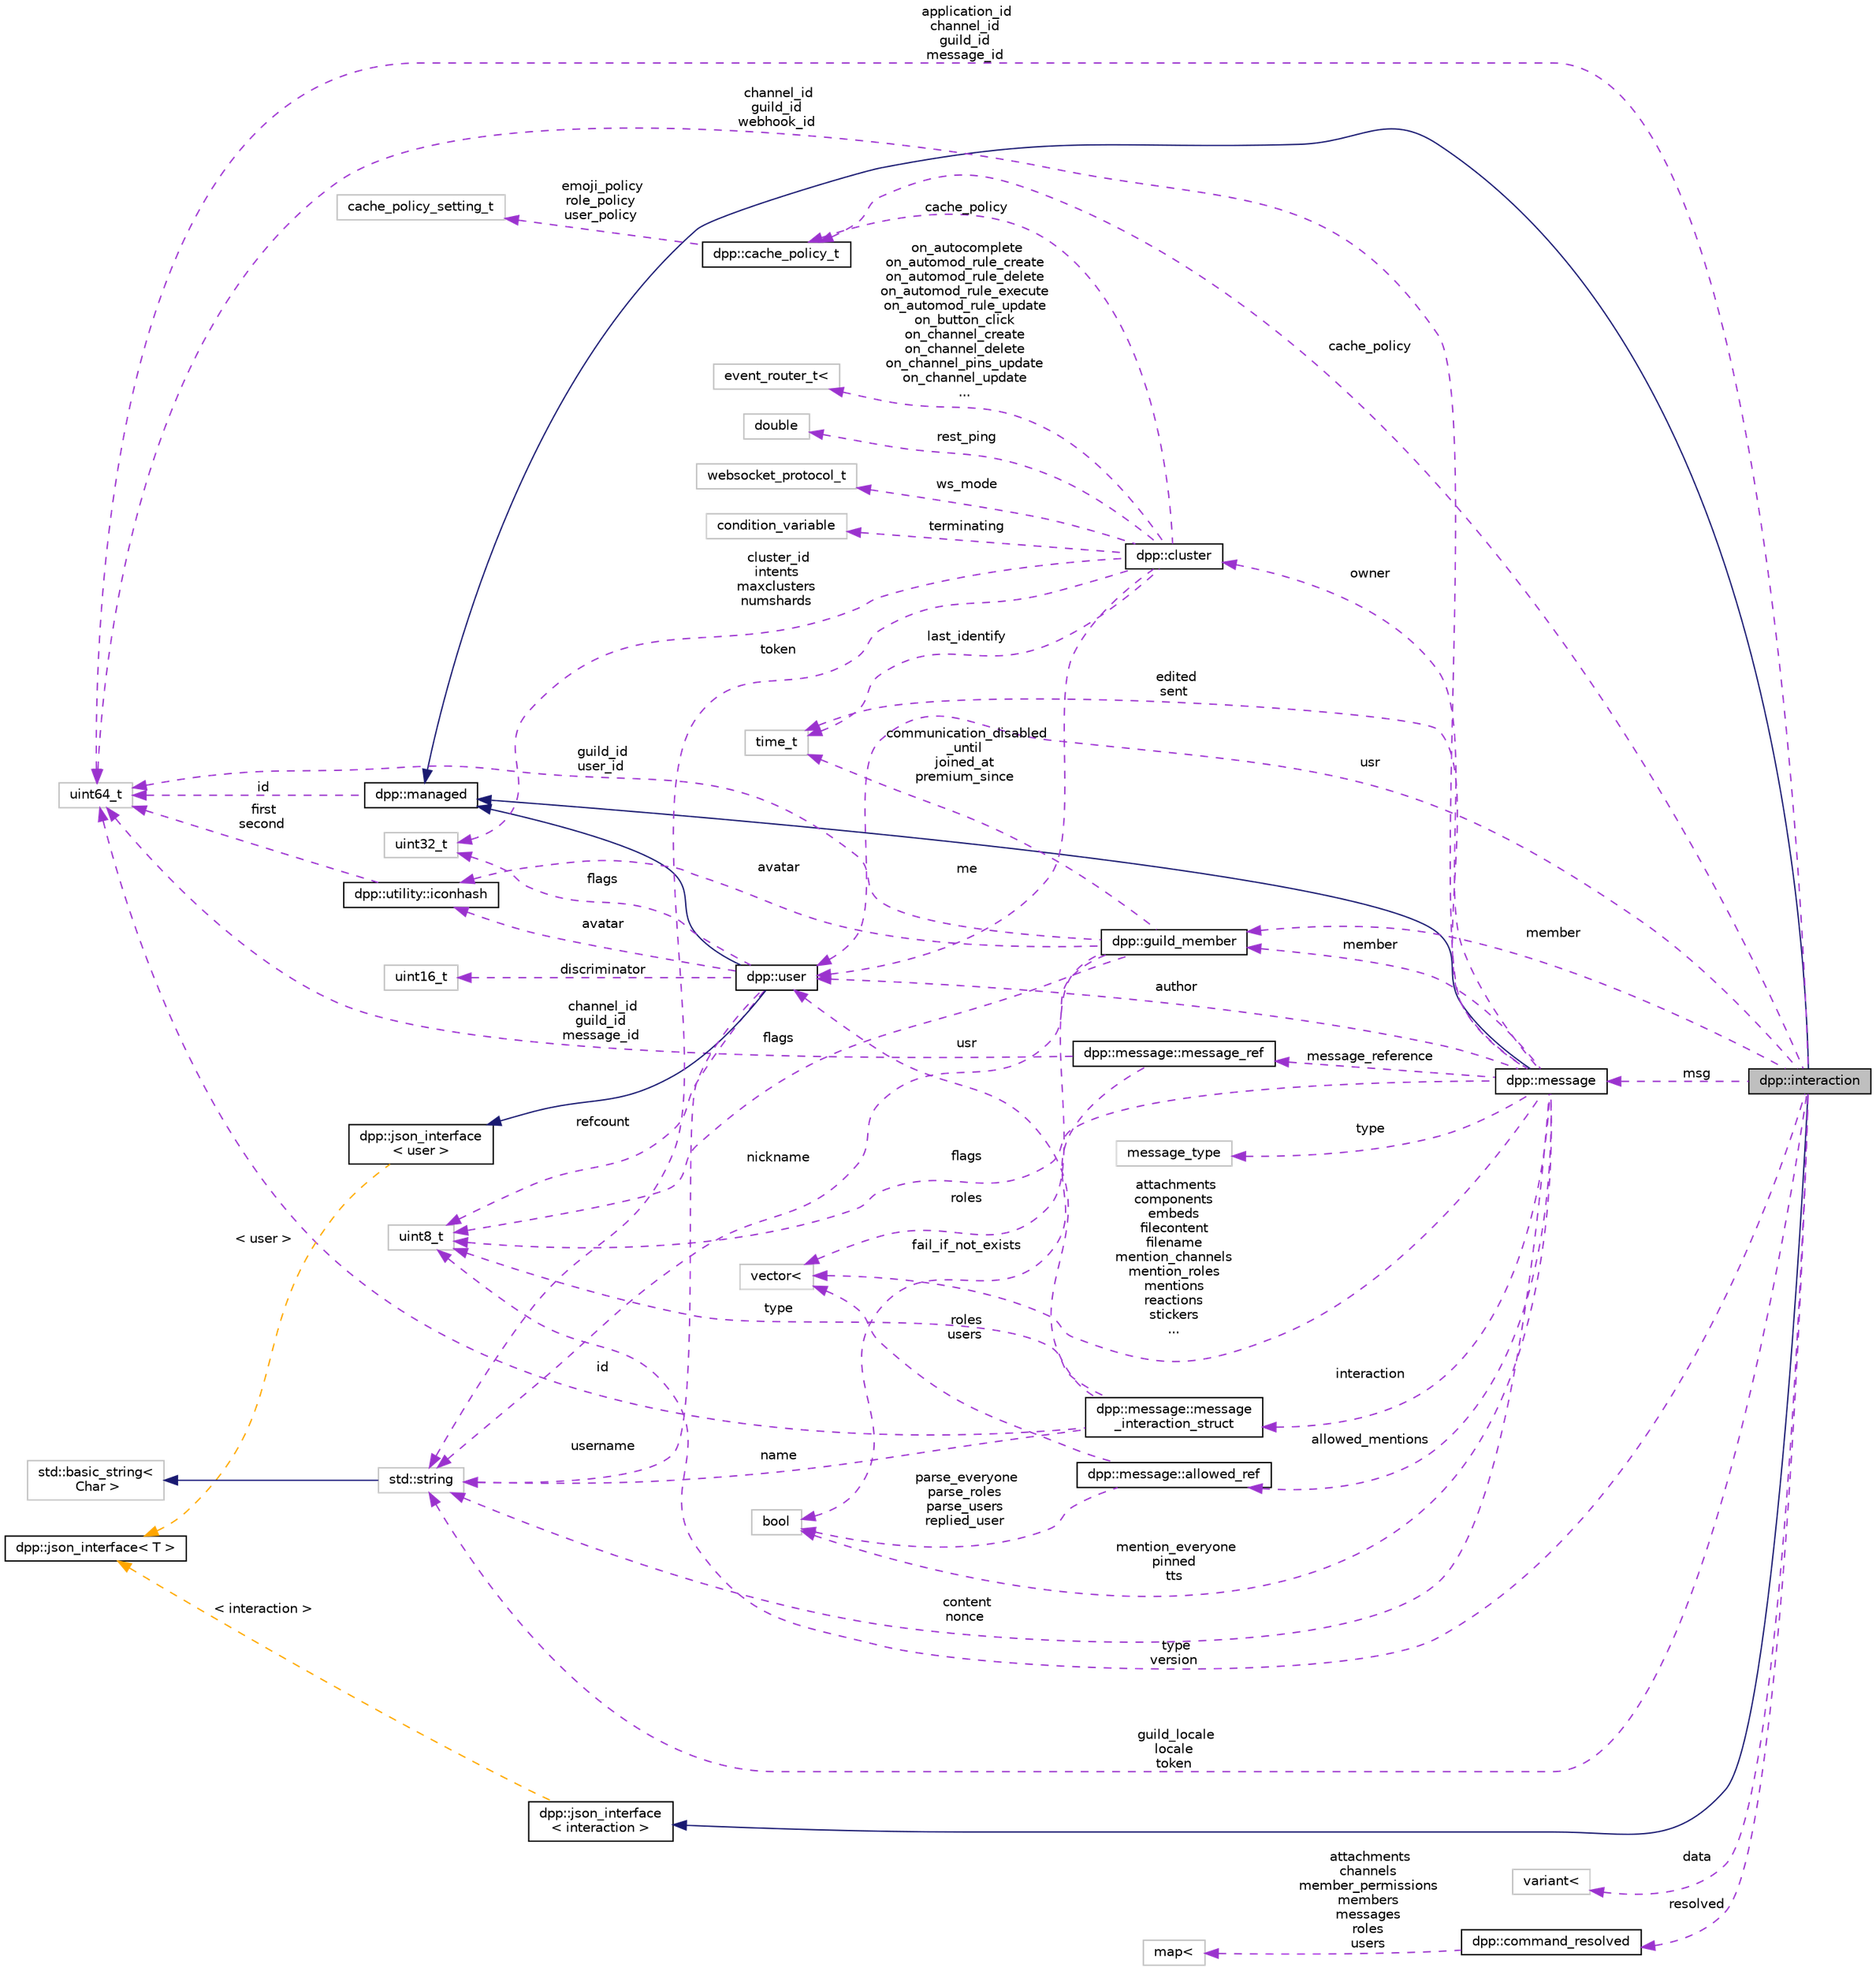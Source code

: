 digraph "dpp::interaction"
{
 // INTERACTIVE_SVG=YES
 // LATEX_PDF_SIZE
  bgcolor="transparent";
  edge [fontname="Helvetica",fontsize="10",labelfontname="Helvetica",labelfontsize="10"];
  node [fontname="Helvetica",fontsize="10",shape=record];
  rankdir="LR";
  Node1 [label="dpp::interaction",height=0.2,width=0.4,color="black", fillcolor="grey75", style="filled", fontcolor="black",tooltip="An interaction represents a user running a command and arrives via the dpp::cluster::on_interaction_c..."];
  Node2 -> Node1 [dir="back",color="midnightblue",fontsize="10",style="solid",fontname="Helvetica"];
  Node2 [label="dpp::managed",height=0.2,width=0.4,color="black",URL="$classdpp_1_1managed.html",tooltip="The managed class is the base class for various types that can be stored in a cache that are identifi..."];
  Node3 -> Node2 [dir="back",color="darkorchid3",fontsize="10",style="dashed",label=" id" ,fontname="Helvetica"];
  Node3 [label="uint64_t",height=0.2,width=0.4,color="grey75",tooltip=" "];
  Node4 -> Node1 [dir="back",color="midnightblue",fontsize="10",style="solid",fontname="Helvetica"];
  Node4 [label="dpp::json_interface\l\< interaction \>",height=0.2,width=0.4,color="black",URL="$structdpp_1_1json__interface.html",tooltip=" "];
  Node5 -> Node4 [dir="back",color="orange",fontsize="10",style="dashed",label=" \< interaction \>" ,fontname="Helvetica"];
  Node5 [label="dpp::json_interface\< T \>",height=0.2,width=0.4,color="black",URL="$structdpp_1_1json__interface.html",tooltip="Represents an interface for an object that can optionally implement functions for converting to and f..."];
  Node3 -> Node1 [dir="back",color="darkorchid3",fontsize="10",style="dashed",label=" application_id\nchannel_id\nguild_id\nmessage_id" ,fontname="Helvetica"];
  Node6 -> Node1 [dir="back",color="darkorchid3",fontsize="10",style="dashed",label=" type\nversion" ,fontname="Helvetica"];
  Node6 [label="uint8_t",height=0.2,width=0.4,color="grey75",tooltip=" "];
  Node7 -> Node1 [dir="back",color="darkorchid3",fontsize="10",style="dashed",label=" data" ,fontname="Helvetica"];
  Node7 [label="variant\<",height=0.2,width=0.4,color="grey75",tooltip=" "];
  Node8 -> Node1 [dir="back",color="darkorchid3",fontsize="10",style="dashed",label=" msg" ,fontname="Helvetica"];
  Node8 [label="dpp::message",height=0.2,width=0.4,color="black",URL="$structdpp_1_1message.html",tooltip="Represents messages sent and received on Discord."];
  Node2 -> Node8 [dir="back",color="midnightblue",fontsize="10",style="solid",fontname="Helvetica"];
  Node3 -> Node8 [dir="back",color="darkorchid3",fontsize="10",style="dashed",label=" channel_id\nguild_id\nwebhook_id" ,fontname="Helvetica"];
  Node9 -> Node8 [dir="back",color="darkorchid3",fontsize="10",style="dashed",label=" author" ,fontname="Helvetica"];
  Node9 [label="dpp::user",height=0.2,width=0.4,color="black",URL="$classdpp_1_1user.html",tooltip="Represents a user on discord. May or may not be a member of a dpp::guild."];
  Node2 -> Node9 [dir="back",color="midnightblue",fontsize="10",style="solid",fontname="Helvetica"];
  Node10 -> Node9 [dir="back",color="midnightblue",fontsize="10",style="solid",fontname="Helvetica"];
  Node10 [label="dpp::json_interface\l\< user \>",height=0.2,width=0.4,color="black",URL="$structdpp_1_1json__interface.html",tooltip=" "];
  Node5 -> Node10 [dir="back",color="orange",fontsize="10",style="dashed",label=" \< user \>" ,fontname="Helvetica"];
  Node11 -> Node9 [dir="back",color="darkorchid3",fontsize="10",style="dashed",label=" username" ,fontname="Helvetica"];
  Node11 [label="std::string",height=0.2,width=0.4,color="grey75",tooltip=" "];
  Node12 -> Node11 [dir="back",color="midnightblue",fontsize="10",style="solid",fontname="Helvetica"];
  Node12 [label="std::basic_string\<\l Char \>",height=0.2,width=0.4,color="grey75",tooltip=" "];
  Node13 -> Node9 [dir="back",color="darkorchid3",fontsize="10",style="dashed",label=" avatar" ,fontname="Helvetica"];
  Node13 [label="dpp::utility::iconhash",height=0.2,width=0.4,color="black",URL="$structdpp_1_1utility_1_1iconhash.html",tooltip="Store a 128 bit icon hash (profile picture, server icon etc) as a 128 bit binary value made of two ui..."];
  Node3 -> Node13 [dir="back",color="darkorchid3",fontsize="10",style="dashed",label=" first\nsecond" ,fontname="Helvetica"];
  Node14 -> Node9 [dir="back",color="darkorchid3",fontsize="10",style="dashed",label=" flags" ,fontname="Helvetica"];
  Node14 [label="uint32_t",height=0.2,width=0.4,color="grey75",tooltip=" "];
  Node15 -> Node9 [dir="back",color="darkorchid3",fontsize="10",style="dashed",label=" discriminator" ,fontname="Helvetica"];
  Node15 [label="uint16_t",height=0.2,width=0.4,color="grey75",tooltip=" "];
  Node6 -> Node9 [dir="back",color="darkorchid3",fontsize="10",style="dashed",label=" refcount" ,fontname="Helvetica"];
  Node16 -> Node8 [dir="back",color="darkorchid3",fontsize="10",style="dashed",label=" member" ,fontname="Helvetica"];
  Node16 [label="dpp::guild_member",height=0.2,width=0.4,color="black",URL="$classdpp_1_1guild__member.html",tooltip="Represents dpp::user membership upon a dpp::guild. This contains the user's nickname,..."];
  Node11 -> Node16 [dir="back",color="darkorchid3",fontsize="10",style="dashed",label=" nickname" ,fontname="Helvetica"];
  Node17 -> Node16 [dir="back",color="darkorchid3",fontsize="10",style="dashed",label=" roles" ,fontname="Helvetica"];
  Node17 [label="vector\<",height=0.2,width=0.4,color="grey75",tooltip=" "];
  Node3 -> Node16 [dir="back",color="darkorchid3",fontsize="10",style="dashed",label=" guild_id\nuser_id" ,fontname="Helvetica"];
  Node13 -> Node16 [dir="back",color="darkorchid3",fontsize="10",style="dashed",label=" avatar" ,fontname="Helvetica"];
  Node18 -> Node16 [dir="back",color="darkorchid3",fontsize="10",style="dashed",label=" communication_disabled\l_until\njoined_at\npremium_since" ,fontname="Helvetica"];
  Node18 [label="time_t",height=0.2,width=0.4,color="grey75",tooltip=" "];
  Node6 -> Node16 [dir="back",color="darkorchid3",fontsize="10",style="dashed",label=" flags" ,fontname="Helvetica"];
  Node11 -> Node8 [dir="back",color="darkorchid3",fontsize="10",style="dashed",label=" content\nnonce" ,fontname="Helvetica"];
  Node17 -> Node8 [dir="back",color="darkorchid3",fontsize="10",style="dashed",label=" attachments\ncomponents\nembeds\nfilecontent\nfilename\nmention_channels\nmention_roles\nmentions\nreactions\nstickers\n..." ,fontname="Helvetica"];
  Node18 -> Node8 [dir="back",color="darkorchid3",fontsize="10",style="dashed",label=" edited\nsent" ,fontname="Helvetica"];
  Node19 -> Node8 [dir="back",color="darkorchid3",fontsize="10",style="dashed",label=" mention_everyone\npinned\ntts" ,fontname="Helvetica"];
  Node19 [label="bool",height=0.2,width=0.4,color="grey75",tooltip=" "];
  Node6 -> Node8 [dir="back",color="darkorchid3",fontsize="10",style="dashed",label=" flags" ,fontname="Helvetica"];
  Node20 -> Node8 [dir="back",color="darkorchid3",fontsize="10",style="dashed",label=" type" ,fontname="Helvetica"];
  Node20 [label="message_type",height=0.2,width=0.4,color="grey75",tooltip=" "];
  Node21 -> Node8 [dir="back",color="darkorchid3",fontsize="10",style="dashed",label=" message_reference" ,fontname="Helvetica"];
  Node21 [label="dpp::message::message_ref",height=0.2,width=0.4,color="black",URL="$structdpp_1_1message_1_1message__ref.html",tooltip="Reference to another message, e.g. a reply."];
  Node3 -> Node21 [dir="back",color="darkorchid3",fontsize="10",style="dashed",label=" channel_id\nguild_id\nmessage_id" ,fontname="Helvetica"];
  Node19 -> Node21 [dir="back",color="darkorchid3",fontsize="10",style="dashed",label=" fail_if_not_exists" ,fontname="Helvetica"];
  Node22 -> Node8 [dir="back",color="darkorchid3",fontsize="10",style="dashed",label=" interaction" ,fontname="Helvetica"];
  Node22 [label="dpp::message::message\l_interaction_struct",height=0.2,width=0.4,color="black",URL="$structdpp_1_1message_1_1message__interaction__struct.html",tooltip="Reference to an interaction."];
  Node3 -> Node22 [dir="back",color="darkorchid3",fontsize="10",style="dashed",label=" id" ,fontname="Helvetica"];
  Node6 -> Node22 [dir="back",color="darkorchid3",fontsize="10",style="dashed",label=" type" ,fontname="Helvetica"];
  Node11 -> Node22 [dir="back",color="darkorchid3",fontsize="10",style="dashed",label=" name" ,fontname="Helvetica"];
  Node9 -> Node22 [dir="back",color="darkorchid3",fontsize="10",style="dashed",label=" usr" ,fontname="Helvetica"];
  Node23 -> Node8 [dir="back",color="darkorchid3",fontsize="10",style="dashed",label=" allowed_mentions" ,fontname="Helvetica"];
  Node23 [label="dpp::message::allowed_ref",height=0.2,width=0.4,color="black",URL="$structdpp_1_1message_1_1allowed__ref.html",tooltip="Allowed mentions details."];
  Node19 -> Node23 [dir="back",color="darkorchid3",fontsize="10",style="dashed",label=" parse_everyone\nparse_roles\nparse_users\nreplied_user" ,fontname="Helvetica"];
  Node17 -> Node23 [dir="back",color="darkorchid3",fontsize="10",style="dashed",label=" roles\nusers" ,fontname="Helvetica"];
  Node24 -> Node8 [dir="back",color="darkorchid3",fontsize="10",style="dashed",label=" owner" ,fontname="Helvetica"];
  Node24 [label="dpp::cluster",height=0.2,width=0.4,color="black",URL="$classdpp_1_1cluster.html",tooltip="The cluster class represents a group of shards and a command queue for sending and receiving commands..."];
  Node11 -> Node24 [dir="back",color="darkorchid3",fontsize="10",style="dashed",label=" token" ,fontname="Helvetica"];
  Node18 -> Node24 [dir="back",color="darkorchid3",fontsize="10",style="dashed",label=" last_identify" ,fontname="Helvetica"];
  Node14 -> Node24 [dir="back",color="darkorchid3",fontsize="10",style="dashed",label=" cluster_id\nintents\nmaxclusters\nnumshards" ,fontname="Helvetica"];
  Node25 -> Node24 [dir="back",color="darkorchid3",fontsize="10",style="dashed",label=" rest_ping" ,fontname="Helvetica"];
  Node25 [label="double",height=0.2,width=0.4,color="grey75",tooltip=" "];
  Node9 -> Node24 [dir="back",color="darkorchid3",fontsize="10",style="dashed",label=" me" ,fontname="Helvetica"];
  Node26 -> Node24 [dir="back",color="darkorchid3",fontsize="10",style="dashed",label=" cache_policy" ,fontname="Helvetica"];
  Node26 [label="dpp::cache_policy_t",height=0.2,width=0.4,color="black",URL="$structdpp_1_1cache__policy__t.html",tooltip="Represents the caching policy of the cluster."];
  Node27 -> Node26 [dir="back",color="darkorchid3",fontsize="10",style="dashed",label=" emoji_policy\nrole_policy\nuser_policy" ,fontname="Helvetica"];
  Node27 [label="cache_policy_setting_t",height=0.2,width=0.4,color="grey75",tooltip=" "];
  Node28 -> Node24 [dir="back",color="darkorchid3",fontsize="10",style="dashed",label=" ws_mode" ,fontname="Helvetica"];
  Node28 [label="websocket_protocol_t",height=0.2,width=0.4,color="grey75",tooltip=" "];
  Node29 -> Node24 [dir="back",color="darkorchid3",fontsize="10",style="dashed",label=" terminating" ,fontname="Helvetica"];
  Node29 [label="condition_variable",height=0.2,width=0.4,color="grey75",tooltip=" "];
  Node30 -> Node24 [dir="back",color="darkorchid3",fontsize="10",style="dashed",label=" on_autocomplete\non_automod_rule_create\non_automod_rule_delete\non_automod_rule_execute\non_automod_rule_update\non_button_click\non_channel_create\non_channel_delete\non_channel_pins_update\non_channel_update\n..." ,fontname="Helvetica"];
  Node30 [label="event_router_t\<",height=0.2,width=0.4,color="grey75",tooltip=" "];
  Node16 -> Node1 [dir="back",color="darkorchid3",fontsize="10",style="dashed",label=" member" ,fontname="Helvetica"];
  Node9 -> Node1 [dir="back",color="darkorchid3",fontsize="10",style="dashed",label=" usr" ,fontname="Helvetica"];
  Node11 -> Node1 [dir="back",color="darkorchid3",fontsize="10",style="dashed",label=" guild_locale\nlocale\ntoken" ,fontname="Helvetica"];
  Node31 -> Node1 [dir="back",color="darkorchid3",fontsize="10",style="dashed",label=" resolved" ,fontname="Helvetica"];
  Node31 [label="dpp::command_resolved",height=0.2,width=0.4,color="black",URL="$structdpp_1_1command__resolved.html",tooltip="Resolved snowflake ids to users, guild members, roles and channels."];
  Node32 -> Node31 [dir="back",color="darkorchid3",fontsize="10",style="dashed",label=" attachments\nchannels\nmember_permissions\nmembers\nmessages\nroles\nusers" ,fontname="Helvetica"];
  Node32 [label="map\<",height=0.2,width=0.4,color="grey75",tooltip=" "];
  Node26 -> Node1 [dir="back",color="darkorchid3",fontsize="10",style="dashed",label=" cache_policy" ,fontname="Helvetica"];
}
